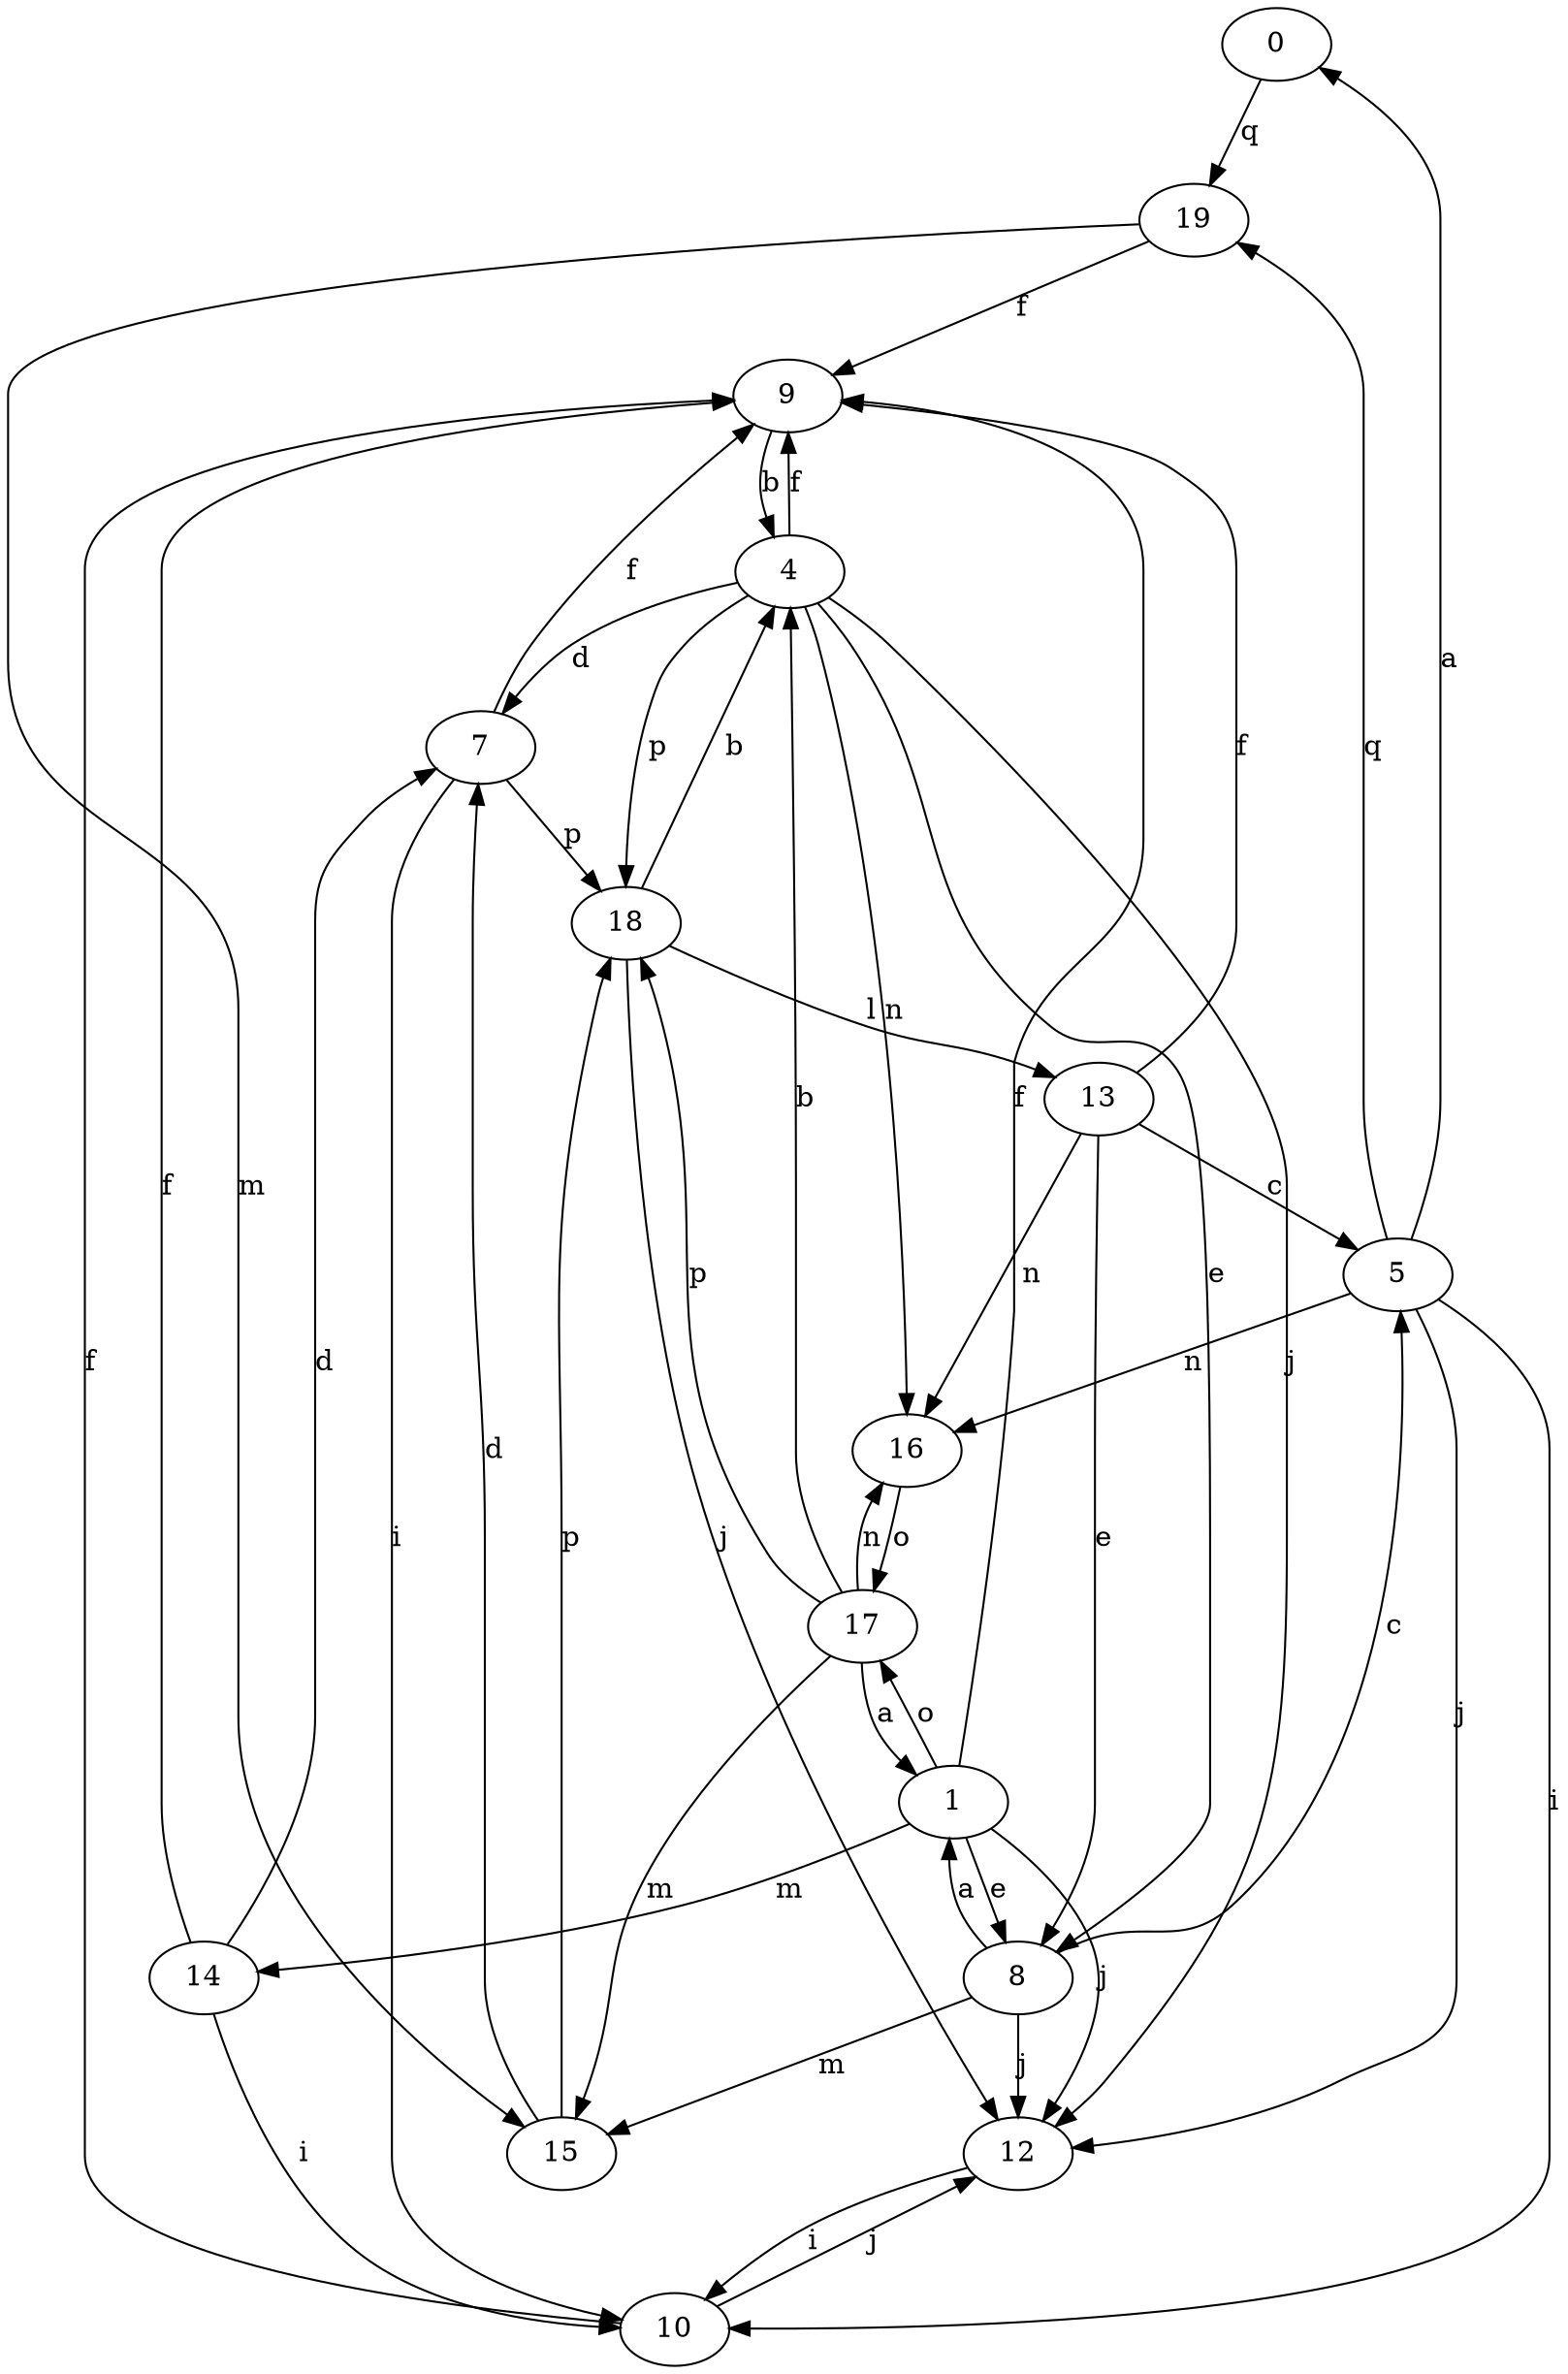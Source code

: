strict digraph  {
0;
1;
4;
5;
7;
8;
9;
10;
12;
13;
14;
15;
16;
17;
18;
19;
0 -> 19  [label=q];
1 -> 8  [label=e];
1 -> 9  [label=f];
1 -> 12  [label=j];
1 -> 14  [label=m];
1 -> 17  [label=o];
4 -> 7  [label=d];
4 -> 8  [label=e];
4 -> 9  [label=f];
4 -> 12  [label=j];
4 -> 16  [label=n];
4 -> 18  [label=p];
5 -> 0  [label=a];
5 -> 10  [label=i];
5 -> 12  [label=j];
5 -> 16  [label=n];
5 -> 19  [label=q];
7 -> 9  [label=f];
7 -> 10  [label=i];
7 -> 18  [label=p];
8 -> 1  [label=a];
8 -> 5  [label=c];
8 -> 12  [label=j];
8 -> 15  [label=m];
9 -> 4  [label=b];
10 -> 9  [label=f];
10 -> 12  [label=j];
12 -> 10  [label=i];
13 -> 5  [label=c];
13 -> 8  [label=e];
13 -> 9  [label=f];
13 -> 16  [label=n];
14 -> 7  [label=d];
14 -> 9  [label=f];
14 -> 10  [label=i];
15 -> 7  [label=d];
15 -> 18  [label=p];
16 -> 17  [label=o];
17 -> 1  [label=a];
17 -> 4  [label=b];
17 -> 15  [label=m];
17 -> 16  [label=n];
17 -> 18  [label=p];
18 -> 4  [label=b];
18 -> 12  [label=j];
18 -> 13  [label=l];
19 -> 9  [label=f];
19 -> 15  [label=m];
}

